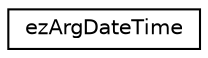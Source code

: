 digraph "Graphical Class Hierarchy"
{
 // LATEX_PDF_SIZE
  edge [fontname="Helvetica",fontsize="10",labelfontname="Helvetica",labelfontsize="10"];
  node [fontname="Helvetica",fontsize="10",shape=record];
  rankdir="LR";
  Node0 [label="ezArgDateTime",height=0.2,width=0.4,color="black", fillcolor="white", style="filled",URL="$d1/d54/structez_arg_date_time.htm",tooltip=" "];
}
